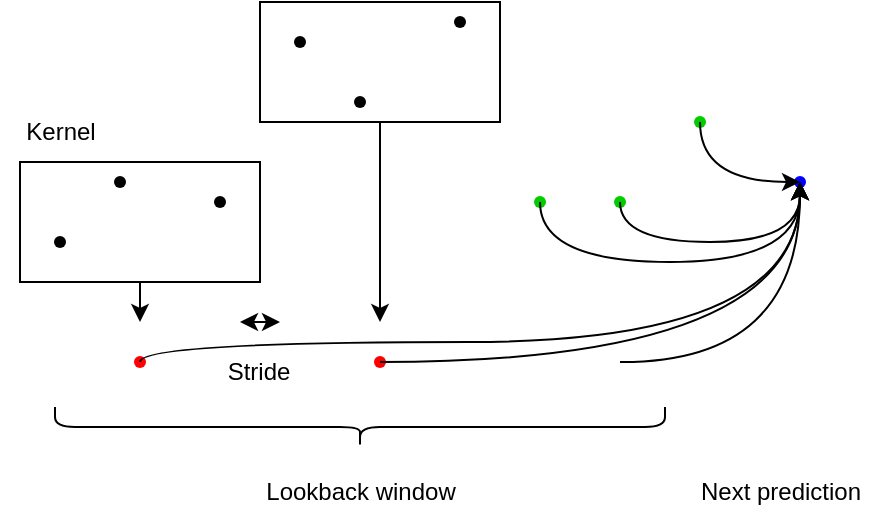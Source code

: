 <mxfile version="22.1.18" type="device">
  <diagram name="Page-1" id="gcvyv8NCgNoXqOCld5Xr">
    <mxGraphModel dx="520" dy="338" grid="1" gridSize="10" guides="1" tooltips="1" connect="1" arrows="1" fold="1" page="1" pageScale="1" pageWidth="850" pageHeight="1100" math="0" shadow="0">
      <root>
        <mxCell id="0" />
        <mxCell id="1" parent="0" />
        <mxCell id="TS7b47Msa24AWvpmtkcy-6" style="edgeStyle=orthogonalEdgeStyle;rounded=0;orthogonalLoop=1;jettySize=auto;html=1;" edge="1" parent="1" source="TS7b47Msa24AWvpmtkcy-4">
          <mxGeometry relative="1" as="geometry">
            <mxPoint x="300" y="290" as="targetPoint" />
          </mxGeometry>
        </mxCell>
        <mxCell id="TS7b47Msa24AWvpmtkcy-4" value="" style="rounded=0;whiteSpace=wrap;html=1;" vertex="1" parent="1">
          <mxGeometry x="240" y="130" width="120" height="60" as="geometry" />
        </mxCell>
        <mxCell id="TS7b47Msa24AWvpmtkcy-2" style="edgeStyle=orthogonalEdgeStyle;rounded=0;orthogonalLoop=1;jettySize=auto;html=1;" edge="1" parent="1" source="TS7b47Msa24AWvpmtkcy-1">
          <mxGeometry relative="1" as="geometry">
            <mxPoint x="180" y="290" as="targetPoint" />
          </mxGeometry>
        </mxCell>
        <mxCell id="TS7b47Msa24AWvpmtkcy-1" value="" style="rounded=0;whiteSpace=wrap;html=1;" vertex="1" parent="1">
          <mxGeometry x="120" y="210" width="120" height="60" as="geometry" />
        </mxCell>
        <mxCell id="afRYetBMYNzm8ubsvo-l-1" value="" style="shape=waypoint;sketch=0;size=6;pointerEvents=1;points=[];fillColor=none;resizable=0;rotatable=0;perimeter=centerPerimeter;snapToPoint=1;" parent="1" vertex="1">
          <mxGeometry x="130" y="240" width="20" height="20" as="geometry" />
        </mxCell>
        <mxCell id="afRYetBMYNzm8ubsvo-l-3" value="" style="shape=waypoint;sketch=0;size=6;pointerEvents=1;points=[];fillColor=none;resizable=0;rotatable=0;perimeter=centerPerimeter;snapToPoint=1;" parent="1" vertex="1">
          <mxGeometry x="160" y="210" width="20" height="20" as="geometry" />
        </mxCell>
        <mxCell id="afRYetBMYNzm8ubsvo-l-4" value="" style="shape=waypoint;sketch=0;size=6;pointerEvents=1;points=[];fillColor=none;resizable=0;rotatable=0;perimeter=centerPerimeter;snapToPoint=1;" parent="1" vertex="1">
          <mxGeometry x="210" y="220" width="20" height="20" as="geometry" />
        </mxCell>
        <mxCell id="afRYetBMYNzm8ubsvo-l-5" value="" style="shape=waypoint;sketch=0;size=6;pointerEvents=1;points=[];fillColor=none;resizable=0;rotatable=0;perimeter=centerPerimeter;snapToPoint=1;" parent="1" vertex="1">
          <mxGeometry x="250" y="140" width="20" height="20" as="geometry" />
        </mxCell>
        <mxCell id="afRYetBMYNzm8ubsvo-l-6" value="" style="shape=waypoint;sketch=0;size=6;pointerEvents=1;points=[];fillColor=none;resizable=0;rotatable=0;perimeter=centerPerimeter;snapToPoint=1;" parent="1" vertex="1">
          <mxGeometry x="280" y="170" width="20" height="20" as="geometry" />
        </mxCell>
        <mxCell id="afRYetBMYNzm8ubsvo-l-7" value="" style="shape=waypoint;sketch=0;size=6;pointerEvents=1;points=[];fillColor=none;resizable=0;rotatable=0;perimeter=centerPerimeter;snapToPoint=1;strokeColor=#00CC00;" parent="1" vertex="1">
          <mxGeometry x="370" y="220" width="20" height="20" as="geometry" />
        </mxCell>
        <mxCell id="afRYetBMYNzm8ubsvo-l-8" value="" style="shape=waypoint;sketch=0;size=6;pointerEvents=1;points=[];fillColor=none;resizable=0;rotatable=0;perimeter=centerPerimeter;snapToPoint=1;" parent="1" vertex="1">
          <mxGeometry x="330" y="130" width="20" height="20" as="geometry" />
        </mxCell>
        <mxCell id="afRYetBMYNzm8ubsvo-l-9" value="" style="shape=waypoint;sketch=0;size=6;pointerEvents=1;points=[];fillColor=none;resizable=0;rotatable=0;perimeter=centerPerimeter;snapToPoint=1;strokeColor=#00CC00;" parent="1" vertex="1">
          <mxGeometry x="410" y="220" width="20" height="20" as="geometry" />
        </mxCell>
        <mxCell id="afRYetBMYNzm8ubsvo-l-13" value="Next prediction" style="text;html=1;align=center;verticalAlign=middle;resizable=0;points=[];autosize=1;strokeColor=none;fillColor=none;" parent="1" vertex="1">
          <mxGeometry x="450" y="360" width="100" height="30" as="geometry" />
        </mxCell>
        <mxCell id="afRYetBMYNzm8ubsvo-l-14" value="" style="shape=waypoint;sketch=0;size=6;pointerEvents=1;points=[];fillColor=none;resizable=0;rotatable=0;perimeter=centerPerimeter;snapToPoint=1;strokeColor=#00CC00;" parent="1" vertex="1">
          <mxGeometry x="450" y="180" width="20" height="20" as="geometry" />
        </mxCell>
        <mxCell id="afRYetBMYNzm8ubsvo-l-26" value="" style="shape=curlyBracket;whiteSpace=wrap;html=1;rounded=1;flipH=1;labelPosition=right;verticalLabelPosition=middle;align=left;verticalAlign=middle;rotation=90;" parent="1" vertex="1">
          <mxGeometry x="280" y="190" width="20" height="305" as="geometry" />
        </mxCell>
        <mxCell id="afRYetBMYNzm8ubsvo-l-27" value="Lookback window" style="text;html=1;align=center;verticalAlign=middle;resizable=0;points=[];autosize=1;strokeColor=none;fillColor=none;" parent="1" vertex="1">
          <mxGeometry x="230" y="360" width="120" height="30" as="geometry" />
        </mxCell>
        <mxCell id="afRYetBMYNzm8ubsvo-l-29" value="" style="shape=waypoint;sketch=0;size=6;pointerEvents=1;points=[];fillColor=#3333FF;resizable=0;rotatable=0;perimeter=centerPerimeter;snapToPoint=1;strokeColor=#0000FF;" parent="1" vertex="1">
          <mxGeometry x="500" y="210" width="20" height="20" as="geometry" />
        </mxCell>
        <mxCell id="TS7b47Msa24AWvpmtkcy-3" value="" style="shape=waypoint;sketch=0;size=6;pointerEvents=1;points=[];fillColor=none;resizable=0;rotatable=0;perimeter=centerPerimeter;snapToPoint=1;strokeColor=#FF0000;" vertex="1" parent="1">
          <mxGeometry x="170" y="300" width="20" height="20" as="geometry" />
        </mxCell>
        <mxCell id="TS7b47Msa24AWvpmtkcy-7" value="" style="shape=waypoint;sketch=0;size=6;pointerEvents=1;points=[];fillColor=none;resizable=0;rotatable=0;perimeter=centerPerimeter;snapToPoint=1;strokeColor=#FF0000;" vertex="1" parent="1">
          <mxGeometry x="290" y="300" width="20" height="20" as="geometry" />
        </mxCell>
        <mxCell id="TS7b47Msa24AWvpmtkcy-13" style="edgeStyle=orthogonalEdgeStyle;curved=1;rounded=0;orthogonalLoop=1;jettySize=auto;html=1;entryX=0.2;entryY=0.79;entryDx=0;entryDy=0;entryPerimeter=0;" edge="1" parent="1" source="TS7b47Msa24AWvpmtkcy-3" target="afRYetBMYNzm8ubsvo-l-29">
          <mxGeometry relative="1" as="geometry">
            <Array as="points">
              <mxPoint x="180" y="300" />
              <mxPoint x="510" y="300" />
            </Array>
          </mxGeometry>
        </mxCell>
        <mxCell id="TS7b47Msa24AWvpmtkcy-14" style="edgeStyle=orthogonalEdgeStyle;curved=1;rounded=0;orthogonalLoop=1;jettySize=auto;html=1;entryX=0.657;entryY=0.752;entryDx=0;entryDy=0;entryPerimeter=0;" edge="1" parent="1" source="TS7b47Msa24AWvpmtkcy-7" target="afRYetBMYNzm8ubsvo-l-29">
          <mxGeometry relative="1" as="geometry" />
        </mxCell>
        <mxCell id="TS7b47Msa24AWvpmtkcy-15" style="edgeStyle=orthogonalEdgeStyle;curved=1;rounded=0;orthogonalLoop=1;jettySize=auto;html=1;entryX=0.619;entryY=0.886;entryDx=0;entryDy=0;entryPerimeter=0;" edge="1" parent="1" target="afRYetBMYNzm8ubsvo-l-29">
          <mxGeometry relative="1" as="geometry">
            <mxPoint x="420" y="310" as="sourcePoint" />
          </mxGeometry>
        </mxCell>
        <mxCell id="TS7b47Msa24AWvpmtkcy-16" value="" style="endArrow=classic;startArrow=classic;html=1;rounded=0;curved=1;" edge="1" parent="1">
          <mxGeometry width="50" height="50" relative="1" as="geometry">
            <mxPoint x="230" y="290" as="sourcePoint" />
            <mxPoint x="250" y="290" as="targetPoint" />
          </mxGeometry>
        </mxCell>
        <mxCell id="TS7b47Msa24AWvpmtkcy-17" value="Stride" style="text;html=1;align=center;verticalAlign=middle;resizable=0;points=[];autosize=1;strokeColor=none;fillColor=none;" vertex="1" parent="1">
          <mxGeometry x="214" y="300" width="50" height="30" as="geometry" />
        </mxCell>
        <mxCell id="TS7b47Msa24AWvpmtkcy-18" value="Kernel" style="text;html=1;align=center;verticalAlign=middle;resizable=0;points=[];autosize=1;strokeColor=none;fillColor=none;" vertex="1" parent="1">
          <mxGeometry x="110" y="180" width="60" height="30" as="geometry" />
        </mxCell>
        <mxCell id="TS7b47Msa24AWvpmtkcy-19" style="edgeStyle=orthogonalEdgeStyle;curved=1;rounded=0;orthogonalLoop=1;jettySize=auto;html=1;entryX=0.81;entryY=0.681;entryDx=0;entryDy=0;entryPerimeter=0;" edge="1" parent="1" source="afRYetBMYNzm8ubsvo-l-7" target="afRYetBMYNzm8ubsvo-l-29">
          <mxGeometry relative="1" as="geometry">
            <Array as="points">
              <mxPoint x="380" y="260" />
              <mxPoint x="510" y="260" />
            </Array>
          </mxGeometry>
        </mxCell>
        <mxCell id="TS7b47Msa24AWvpmtkcy-20" style="edgeStyle=orthogonalEdgeStyle;curved=1;rounded=0;orthogonalLoop=1;jettySize=auto;html=1;entryX=0.314;entryY=0.871;entryDx=0;entryDy=0;entryPerimeter=0;" edge="1" parent="1" source="afRYetBMYNzm8ubsvo-l-9" target="afRYetBMYNzm8ubsvo-l-29">
          <mxGeometry relative="1" as="geometry">
            <Array as="points">
              <mxPoint x="420" y="250" />
              <mxPoint x="510" y="250" />
            </Array>
          </mxGeometry>
        </mxCell>
        <mxCell id="TS7b47Msa24AWvpmtkcy-21" style="edgeStyle=orthogonalEdgeStyle;curved=1;rounded=0;orthogonalLoop=1;jettySize=auto;html=1;entryX=0.086;entryY=0.586;entryDx=0;entryDy=0;entryPerimeter=0;" edge="1" parent="1" source="afRYetBMYNzm8ubsvo-l-14" target="afRYetBMYNzm8ubsvo-l-29">
          <mxGeometry relative="1" as="geometry">
            <Array as="points">
              <mxPoint x="460" y="220" />
            </Array>
          </mxGeometry>
        </mxCell>
      </root>
    </mxGraphModel>
  </diagram>
</mxfile>
